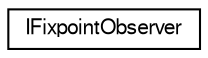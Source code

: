 digraph "Graphical Class Hierarchy"
{
  edge [fontname="FreeSans",fontsize="10",labelfontname="FreeSans",labelfontsize="10"];
  node [fontname="FreeSans",fontsize="10",shape=record];
  rankdir="LR";
  Node1 [label="IFixpointObserver",height=0.2,width=0.4,color="black", fillcolor="white", style="filled",URL="$classIFixpointObserver.html",tooltip="Fixpoint Observer At each Fixpoint pass, Shom Homomorphism will trigger the update function by passin..."];
}
